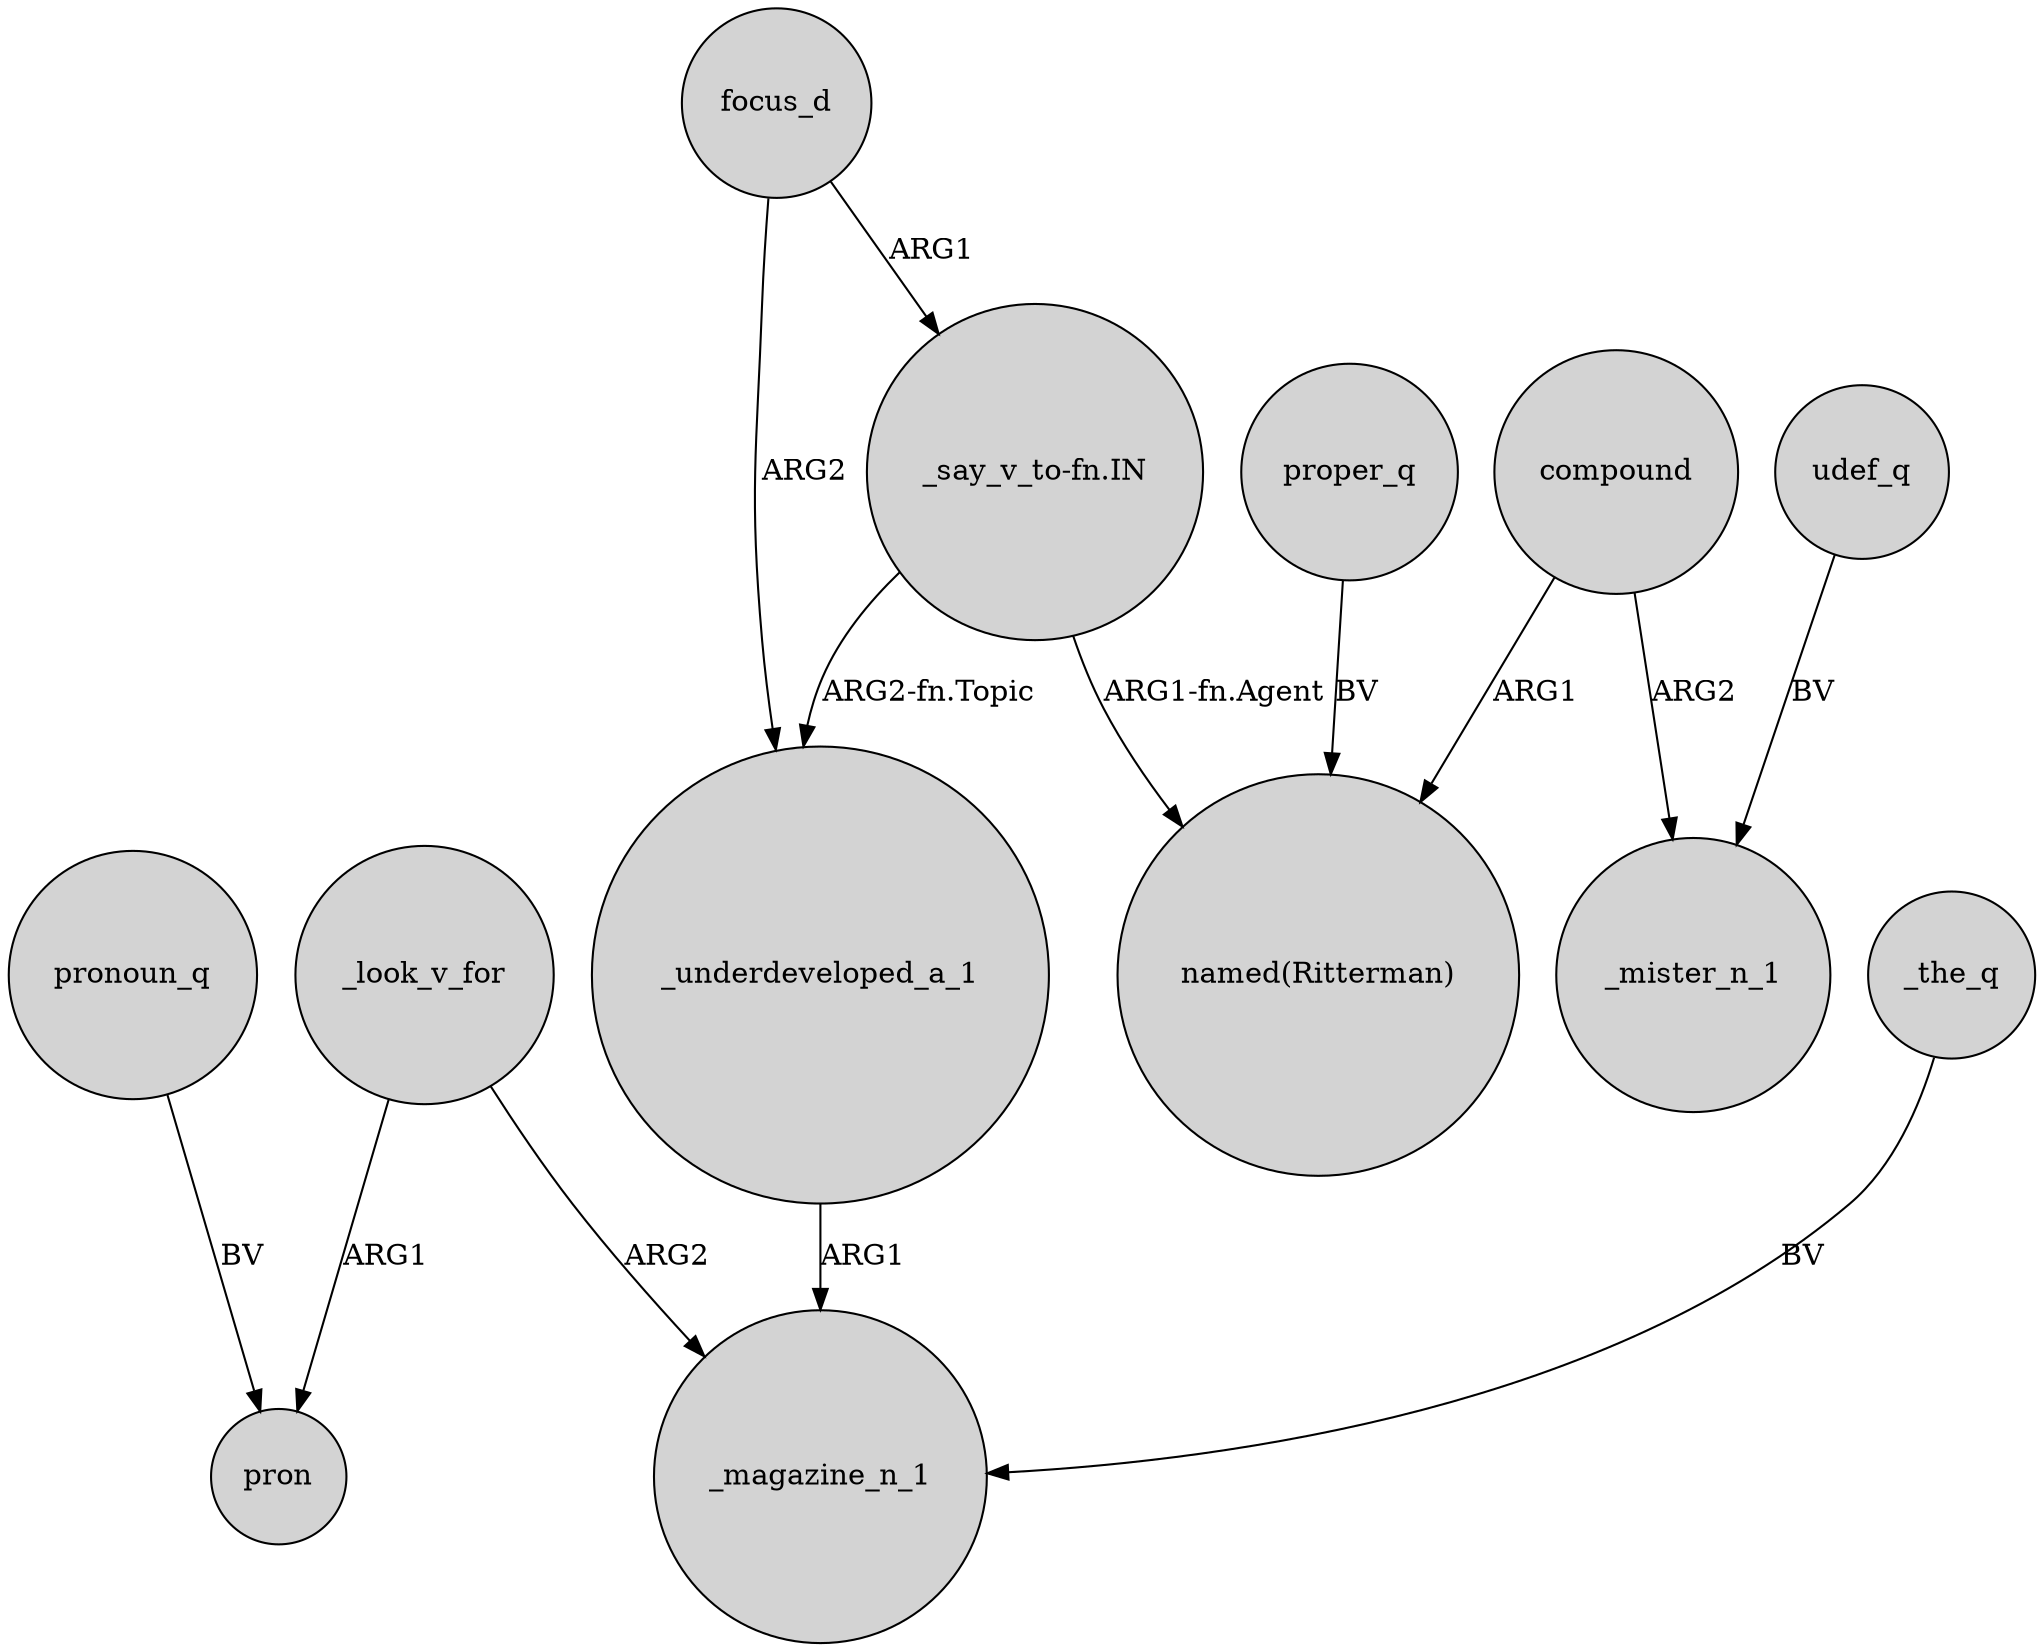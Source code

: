 digraph {
	node [shape=circle style=filled]
	_look_v_for -> pron [label=ARG1]
	_the_q -> _magazine_n_1 [label=BV]
	udef_q -> _mister_n_1 [label=BV]
	_underdeveloped_a_1 -> _magazine_n_1 [label=ARG1]
	proper_q -> "named(Ritterman)" [label=BV]
	"_say_v_to-fn.IN" -> "named(Ritterman)" [label="ARG1-fn.Agent"]
	"_say_v_to-fn.IN" -> _underdeveloped_a_1 [label="ARG2-fn.Topic"]
	compound -> "named(Ritterman)" [label=ARG1]
	_look_v_for -> _magazine_n_1 [label=ARG2]
	focus_d -> _underdeveloped_a_1 [label=ARG2]
	compound -> _mister_n_1 [label=ARG2]
	focus_d -> "_say_v_to-fn.IN" [label=ARG1]
	pronoun_q -> pron [label=BV]
}
